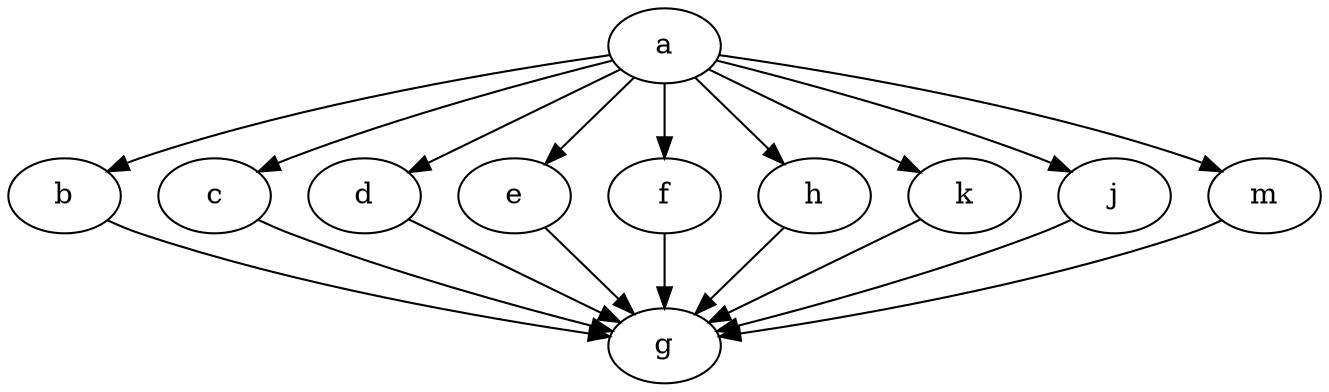 digraph "10branches" {
	a -> b	 [Weight=20];
	a	 [Weight=20];
	b	 [Weight=25];
	c	 [Weight=50];
	a -> c	 [Weight=17];
	d	 [Weight=67];
	e	 [Weight=40];
	f	 [Weight=30];
	h	 [Weight=45];
	k	 [Weight=12];
	j	 [Weight=23];
	m	 [Weight=60];
	g	 [Weight=29];
	a -> d	 [Weight=15];
	a -> e	 [Weight=18];
	a -> f	 [Weight=25];
	a -> h	 [Weight=20];
	a -> k	 [Weight=23];
	a -> j	 [Weight=30];
	a -> m	 [Weight=12];
	b -> g	 [Weight=10];
	d -> g	 [Weight=12];
	c -> g	 [Weight=15];
	e -> g	 [Weight=20];
	f -> g	 [Weight=12];
	h -> g	 [Weight=10];
	k -> g	 [Weight=12];
	j -> g	 [Weight=15];
	m -> g	 [Weight=20];

}
